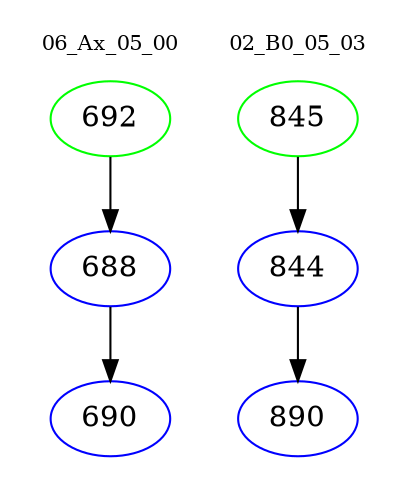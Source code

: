 digraph{
subgraph cluster_0 {
color = white
label = "06_Ax_05_00";
fontsize=10;
T0_692 [label="692", color="green"]
T0_692 -> T0_688 [color="black"]
T0_688 [label="688", color="blue"]
T0_688 -> T0_690 [color="black"]
T0_690 [label="690", color="blue"]
}
subgraph cluster_1 {
color = white
label = "02_B0_05_03";
fontsize=10;
T1_845 [label="845", color="green"]
T1_845 -> T1_844 [color="black"]
T1_844 [label="844", color="blue"]
T1_844 -> T1_890 [color="black"]
T1_890 [label="890", color="blue"]
}
}
